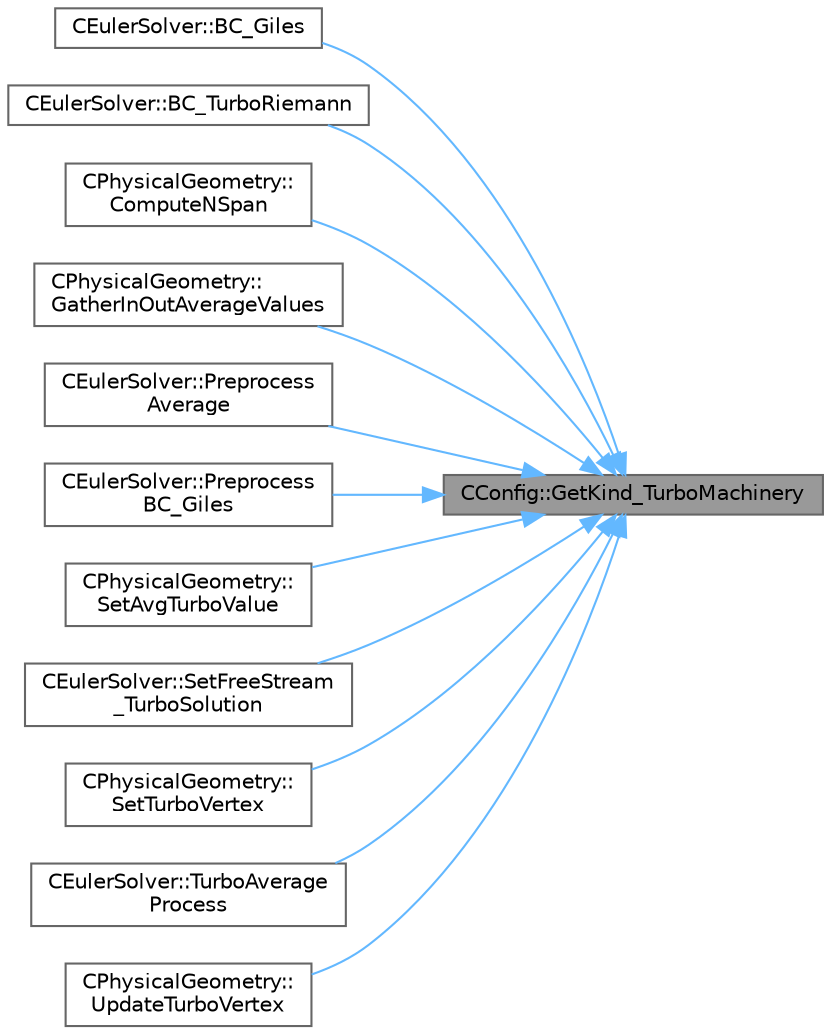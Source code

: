 digraph "CConfig::GetKind_TurboMachinery"
{
 // LATEX_PDF_SIZE
  bgcolor="transparent";
  edge [fontname=Helvetica,fontsize=10,labelfontname=Helvetica,labelfontsize=10];
  node [fontname=Helvetica,fontsize=10,shape=box,height=0.2,width=0.4];
  rankdir="RL";
  Node1 [id="Node000001",label="CConfig::GetKind_TurboMachinery",height=0.2,width=0.4,color="gray40", fillcolor="grey60", style="filled", fontcolor="black",tooltip="Get the kind of turbomachinery architecture."];
  Node1 -> Node2 [id="edge1_Node000001_Node000002",dir="back",color="steelblue1",style="solid",tooltip=" "];
  Node2 [id="Node000002",label="CEulerSolver::BC_Giles",height=0.2,width=0.4,color="grey40", fillcolor="white", style="filled",URL="$classCEulerSolver.html#a40fad0a57e8dcba8a8f4d4fa8eab02f0",tooltip="Impose the boundary condition using characteristic recostruction."];
  Node1 -> Node3 [id="edge2_Node000001_Node000003",dir="back",color="steelblue1",style="solid",tooltip=" "];
  Node3 [id="Node000003",label="CEulerSolver::BC_TurboRiemann",height=0.2,width=0.4,color="grey40", fillcolor="white", style="filled",URL="$classCEulerSolver.html#a8e036f2dff1d945d814c93a74159a3cc",tooltip="Impose the boundary condition using characteristic recostruction."];
  Node1 -> Node4 [id="edge3_Node000001_Node000004",dir="back",color="steelblue1",style="solid",tooltip=" "];
  Node4 [id="Node000004",label="CPhysicalGeometry::\lComputeNSpan",height=0.2,width=0.4,color="grey40", fillcolor="white", style="filled",URL="$classCPhysicalGeometry.html#aa3fbc055a43bbab16e7b5aa5ceecd14f",tooltip="Set number of span wise level for turbomachinery computation."];
  Node1 -> Node5 [id="edge4_Node000001_Node000005",dir="back",color="steelblue1",style="solid",tooltip=" "];
  Node5 [id="Node000005",label="CPhysicalGeometry::\lGatherInOutAverageValues",height=0.2,width=0.4,color="grey40", fillcolor="white", style="filled",URL="$classCPhysicalGeometry.html#af64e3443a9381960d56065bd61802ab3",tooltip="Set turbo boundary vertex."];
  Node1 -> Node6 [id="edge5_Node000001_Node000006",dir="back",color="steelblue1",style="solid",tooltip=" "];
  Node6 [id="Node000006",label="CEulerSolver::Preprocess\lAverage",height=0.2,width=0.4,color="grey40", fillcolor="white", style="filled",URL="$classCEulerSolver.html#a220a1c92ae192cc3962acf187cc0628c",tooltip="It computes average quantities along the span for turbomachinery analysis."];
  Node1 -> Node7 [id="edge6_Node000001_Node000007",dir="back",color="steelblue1",style="solid",tooltip=" "];
  Node7 [id="Node000007",label="CEulerSolver::Preprocess\lBC_Giles",height=0.2,width=0.4,color="grey40", fillcolor="white", style="filled",URL="$classCEulerSolver.html#a4effd63e51aef9426ea0e327c104bb30",tooltip="It computes Fourier transformation for the needed quantities along the pitch for each span in turboma..."];
  Node1 -> Node8 [id="edge7_Node000001_Node000008",dir="back",color="steelblue1",style="solid",tooltip=" "];
  Node8 [id="Node000008",label="CPhysicalGeometry::\lSetAvgTurboValue",height=0.2,width=0.4,color="grey40", fillcolor="white", style="filled",URL="$classCPhysicalGeometry.html#a4cc998068d7c155432682355c432b7b7",tooltip="Set turbo boundary vertex."];
  Node1 -> Node9 [id="edge8_Node000001_Node000009",dir="back",color="steelblue1",style="solid",tooltip=" "];
  Node9 [id="Node000009",label="CEulerSolver::SetFreeStream\l_TurboSolution",height=0.2,width=0.4,color="grey40", fillcolor="white", style="filled",URL="$classCEulerSolver.html#aba587fb4b29f6925b9a669b0f31d449f",tooltip="Set the solution using the Freestream values."];
  Node1 -> Node10 [id="edge9_Node000001_Node000010",dir="back",color="steelblue1",style="solid",tooltip=" "];
  Node10 [id="Node000010",label="CPhysicalGeometry::\lSetTurboVertex",height=0.2,width=0.4,color="grey40", fillcolor="white", style="filled",URL="$classCPhysicalGeometry.html#a077e7ef5365c3a8ab069cb332f53e8aa",tooltip="Set turbo boundary vertex."];
  Node1 -> Node11 [id="edge10_Node000001_Node000011",dir="back",color="steelblue1",style="solid",tooltip=" "];
  Node11 [id="Node000011",label="CEulerSolver::TurboAverage\lProcess",height=0.2,width=0.4,color="grey40", fillcolor="white", style="filled",URL="$classCEulerSolver.html#afe2f428da073b80f64c41422971f9748",tooltip="It computes average quantities along the span for turbomachinery analysis."];
  Node1 -> Node12 [id="edge11_Node000001_Node000012",dir="back",color="steelblue1",style="solid",tooltip=" "];
  Node12 [id="Node000012",label="CPhysicalGeometry::\lUpdateTurboVertex",height=0.2,width=0.4,color="grey40", fillcolor="white", style="filled",URL="$classCPhysicalGeometry.html#a54c12f341098af662d0803d6f7c863a5",tooltip="update turbo boundary vertex."];
}
